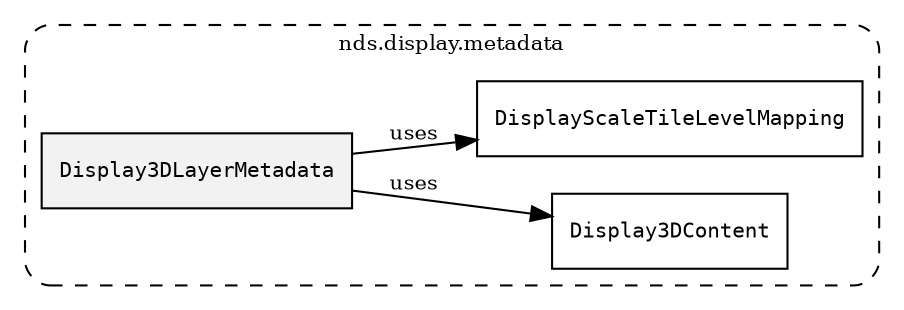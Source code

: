 /**
 * This dot file creates symbol collaboration diagram for Display3DLayerMetadata.
 */
digraph ZSERIO
{
    node [shape=box, fontsize=10];
    rankdir="LR";
    fontsize=10;
    tooltip="Display3DLayerMetadata collaboration diagram";

    subgraph "cluster_nds.display.metadata"
    {
        style="dashed, rounded";
        label="nds.display.metadata";
        tooltip="Package nds.display.metadata";
        href="../../../content/packages/nds.display.metadata.html#Package-nds-display-metadata";
        target="_parent";

        "Display3DLayerMetadata" [style="filled", fillcolor="#0000000D", target="_parent", label=<<font face="monospace"><table align="center" border="0" cellspacing="0" cellpadding="0"><tr><td href="../../../content/packages/nds.display.metadata.html#Structure-Display3DLayerMetadata" title="Structure defined in nds.display.metadata">Display3DLayerMetadata</td></tr></table></font>>];
        "Display3DContent" [target="_parent", label=<<font face="monospace"><table align="center" border="0" cellspacing="0" cellpadding="0"><tr><td href="../../../content/packages/nds.display.metadata.html#Bitmask-Display3DContent" title="Bitmask defined in nds.display.metadata">Display3DContent</td></tr></table></font>>];
        "DisplayScaleTileLevelMapping" [target="_parent", label=<<font face="monospace"><table align="center" border="0" cellspacing="0" cellpadding="0"><tr><td href="../../../content/packages/nds.display.metadata.html#Structure-DisplayScaleTileLevelMapping" title="Structure defined in nds.display.metadata">DisplayScaleTileLevelMapping</td></tr></table></font>>];
    }

    "Display3DLayerMetadata" -> "Display3DContent" [label="uses", fontsize=10];
    "Display3DLayerMetadata" -> "DisplayScaleTileLevelMapping" [label="uses", fontsize=10];
}
